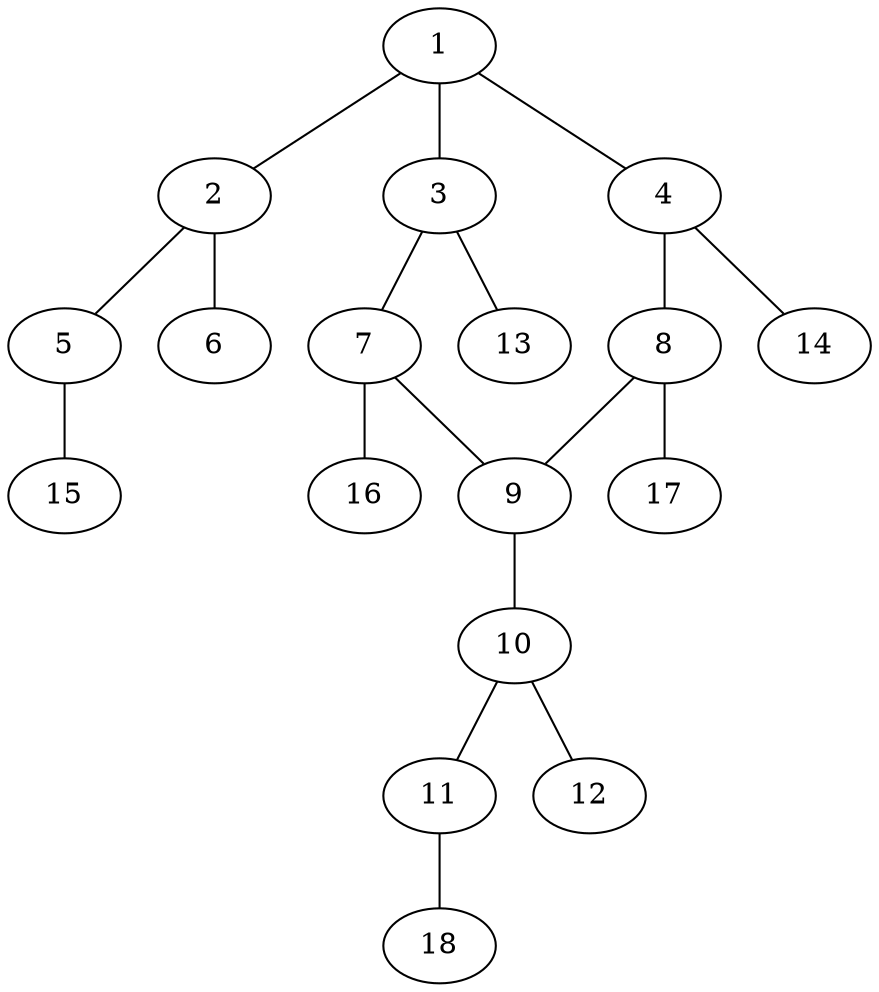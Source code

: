 graph molecule_1005 {
	1	 [chem=C];
	2	 [chem=C];
	1 -- 2	 [valence=1];
	3	 [chem=C];
	1 -- 3	 [valence=1];
	4	 [chem=C];
	1 -- 4	 [valence=2];
	5	 [chem=O];
	2 -- 5	 [valence=1];
	6	 [chem=O];
	2 -- 6	 [valence=2];
	7	 [chem=C];
	3 -- 7	 [valence=2];
	13	 [chem=H];
	3 -- 13	 [valence=1];
	8	 [chem=C];
	4 -- 8	 [valence=1];
	14	 [chem=H];
	4 -- 14	 [valence=1];
	15	 [chem=H];
	5 -- 15	 [valence=1];
	9	 [chem=C];
	7 -- 9	 [valence=1];
	16	 [chem=H];
	7 -- 16	 [valence=1];
	8 -- 9	 [valence=2];
	17	 [chem=H];
	8 -- 17	 [valence=1];
	10	 [chem=C];
	9 -- 10	 [valence=1];
	11	 [chem=O];
	10 -- 11	 [valence=1];
	12	 [chem=O];
	10 -- 12	 [valence=2];
	18	 [chem=H];
	11 -- 18	 [valence=1];
}
